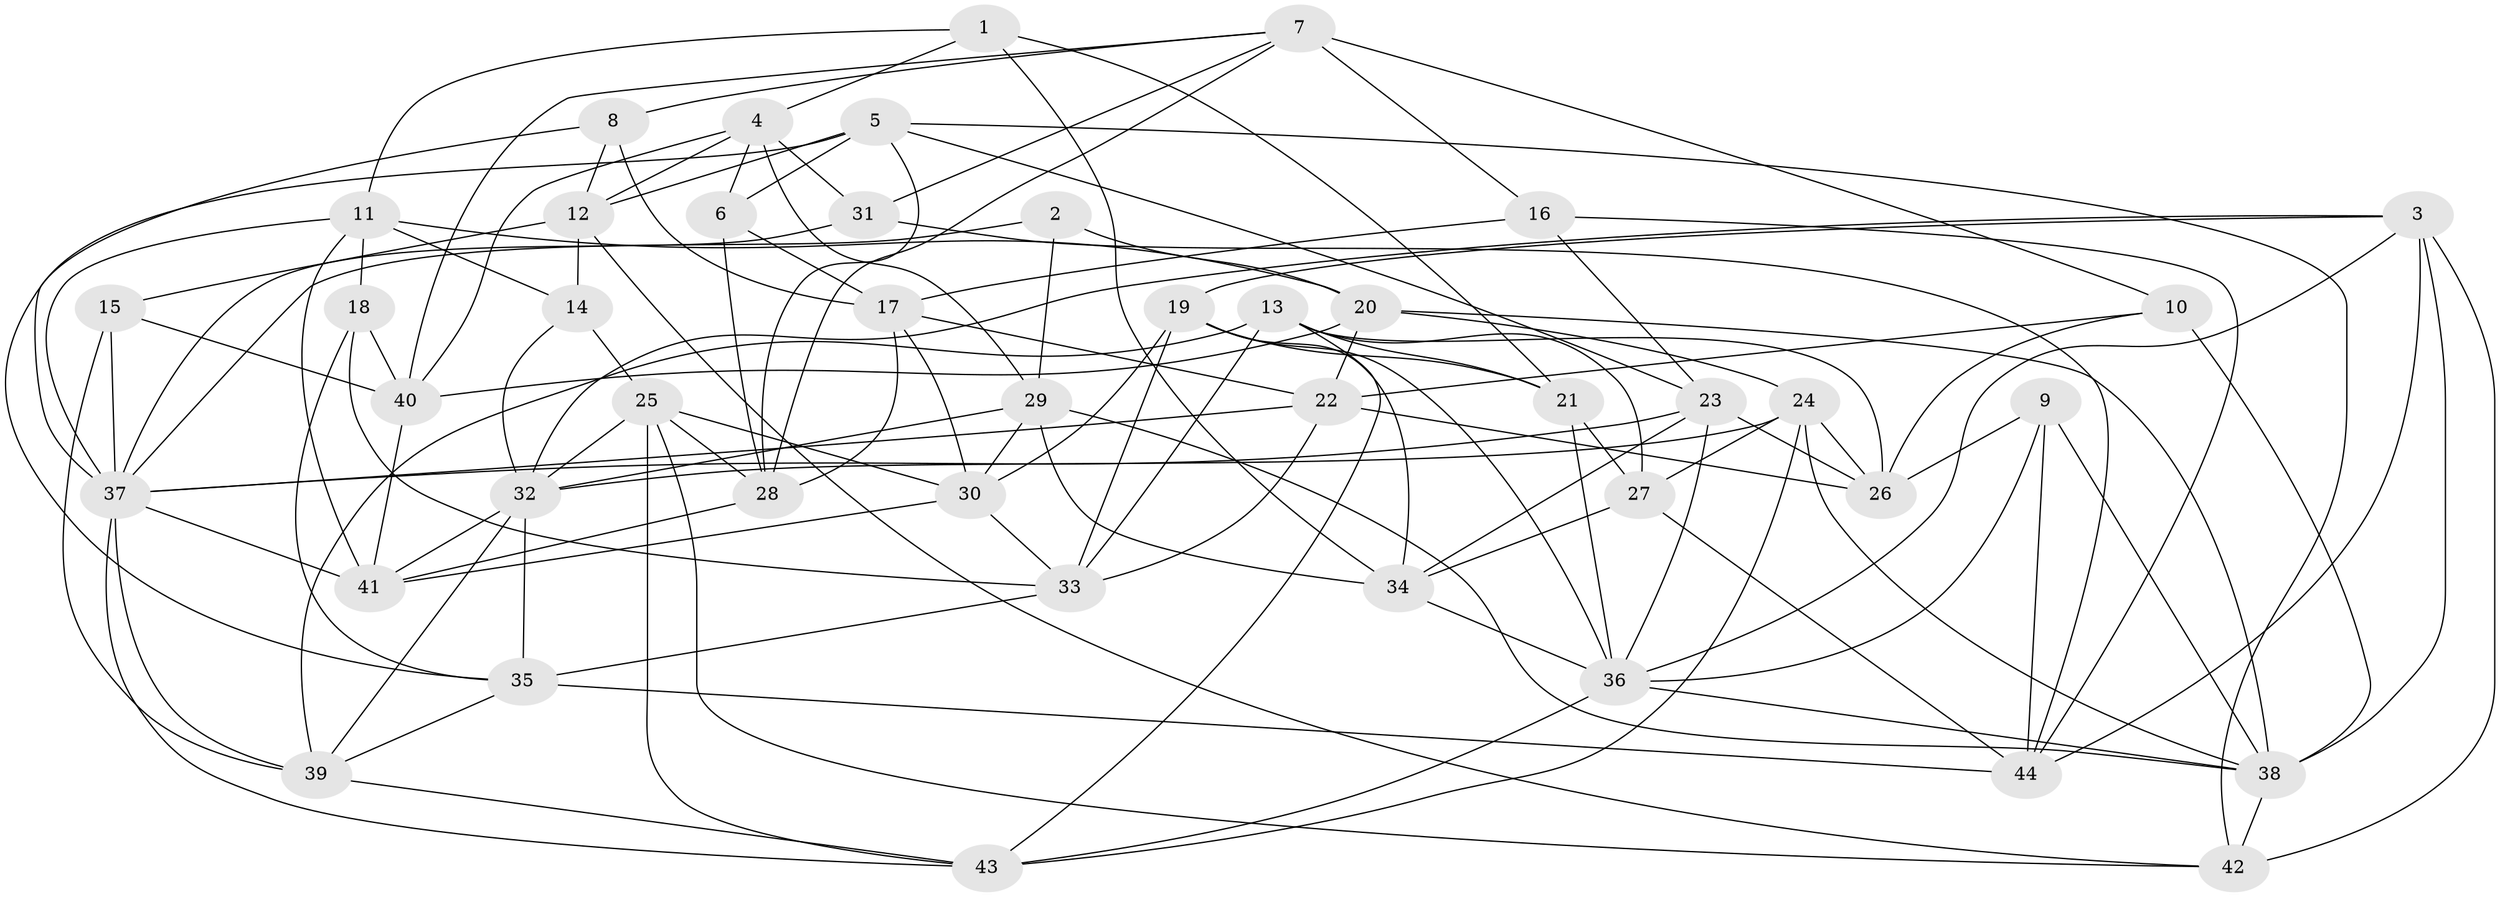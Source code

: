 // original degree distribution, {4: 1.0}
// Generated by graph-tools (version 1.1) at 2025/50/03/09/25 03:50:56]
// undirected, 44 vertices, 124 edges
graph export_dot {
graph [start="1"]
  node [color=gray90,style=filled];
  1;
  2;
  3;
  4;
  5;
  6;
  7;
  8;
  9;
  10;
  11;
  12;
  13;
  14;
  15;
  16;
  17;
  18;
  19;
  20;
  21;
  22;
  23;
  24;
  25;
  26;
  27;
  28;
  29;
  30;
  31;
  32;
  33;
  34;
  35;
  36;
  37;
  38;
  39;
  40;
  41;
  42;
  43;
  44;
  1 -- 4 [weight=1.0];
  1 -- 11 [weight=1.0];
  1 -- 21 [weight=1.0];
  1 -- 34 [weight=1.0];
  2 -- 20 [weight=1.0];
  2 -- 29 [weight=2.0];
  2 -- 37 [weight=1.0];
  3 -- 19 [weight=1.0];
  3 -- 32 [weight=1.0];
  3 -- 36 [weight=1.0];
  3 -- 38 [weight=1.0];
  3 -- 42 [weight=1.0];
  3 -- 44 [weight=1.0];
  4 -- 6 [weight=1.0];
  4 -- 12 [weight=1.0];
  4 -- 29 [weight=1.0];
  4 -- 31 [weight=1.0];
  4 -- 40 [weight=1.0];
  5 -- 6 [weight=1.0];
  5 -- 12 [weight=1.0];
  5 -- 23 [weight=1.0];
  5 -- 28 [weight=1.0];
  5 -- 35 [weight=1.0];
  5 -- 42 [weight=1.0];
  6 -- 17 [weight=1.0];
  6 -- 28 [weight=1.0];
  7 -- 8 [weight=1.0];
  7 -- 10 [weight=1.0];
  7 -- 16 [weight=1.0];
  7 -- 28 [weight=1.0];
  7 -- 31 [weight=1.0];
  7 -- 40 [weight=1.0];
  8 -- 12 [weight=1.0];
  8 -- 17 [weight=1.0];
  8 -- 37 [weight=1.0];
  9 -- 26 [weight=1.0];
  9 -- 36 [weight=1.0];
  9 -- 38 [weight=1.0];
  9 -- 44 [weight=1.0];
  10 -- 22 [weight=1.0];
  10 -- 26 [weight=1.0];
  10 -- 38 [weight=1.0];
  11 -- 14 [weight=1.0];
  11 -- 18 [weight=1.0];
  11 -- 20 [weight=1.0];
  11 -- 37 [weight=1.0];
  11 -- 41 [weight=1.0];
  12 -- 14 [weight=1.0];
  12 -- 15 [weight=1.0];
  12 -- 42 [weight=1.0];
  13 -- 21 [weight=1.0];
  13 -- 26 [weight=1.0];
  13 -- 27 [weight=1.0];
  13 -- 33 [weight=1.0];
  13 -- 39 [weight=1.0];
  13 -- 43 [weight=1.0];
  14 -- 25 [weight=1.0];
  14 -- 32 [weight=1.0];
  15 -- 37 [weight=1.0];
  15 -- 39 [weight=1.0];
  15 -- 40 [weight=1.0];
  16 -- 17 [weight=1.0];
  16 -- 23 [weight=1.0];
  16 -- 44 [weight=1.0];
  17 -- 22 [weight=1.0];
  17 -- 28 [weight=1.0];
  17 -- 30 [weight=1.0];
  18 -- 33 [weight=1.0];
  18 -- 35 [weight=1.0];
  18 -- 40 [weight=1.0];
  19 -- 21 [weight=1.0];
  19 -- 30 [weight=1.0];
  19 -- 33 [weight=1.0];
  19 -- 34 [weight=1.0];
  19 -- 36 [weight=1.0];
  20 -- 22 [weight=1.0];
  20 -- 24 [weight=1.0];
  20 -- 38 [weight=1.0];
  20 -- 40 [weight=1.0];
  21 -- 27 [weight=2.0];
  21 -- 36 [weight=1.0];
  22 -- 26 [weight=1.0];
  22 -- 33 [weight=1.0];
  22 -- 37 [weight=1.0];
  23 -- 26 [weight=1.0];
  23 -- 34 [weight=1.0];
  23 -- 36 [weight=1.0];
  23 -- 37 [weight=1.0];
  24 -- 26 [weight=1.0];
  24 -- 27 [weight=1.0];
  24 -- 32 [weight=1.0];
  24 -- 38 [weight=1.0];
  24 -- 43 [weight=1.0];
  25 -- 28 [weight=1.0];
  25 -- 30 [weight=1.0];
  25 -- 32 [weight=1.0];
  25 -- 42 [weight=1.0];
  25 -- 43 [weight=1.0];
  27 -- 34 [weight=1.0];
  27 -- 44 [weight=1.0];
  28 -- 41 [weight=1.0];
  29 -- 30 [weight=1.0];
  29 -- 32 [weight=1.0];
  29 -- 34 [weight=1.0];
  29 -- 38 [weight=2.0];
  30 -- 33 [weight=1.0];
  30 -- 41 [weight=1.0];
  31 -- 37 [weight=1.0];
  31 -- 44 [weight=1.0];
  32 -- 35 [weight=1.0];
  32 -- 39 [weight=1.0];
  32 -- 41 [weight=1.0];
  33 -- 35 [weight=1.0];
  34 -- 36 [weight=1.0];
  35 -- 39 [weight=1.0];
  35 -- 44 [weight=1.0];
  36 -- 38 [weight=1.0];
  36 -- 43 [weight=1.0];
  37 -- 39 [weight=1.0];
  37 -- 41 [weight=1.0];
  37 -- 43 [weight=1.0];
  38 -- 42 [weight=2.0];
  39 -- 43 [weight=1.0];
  40 -- 41 [weight=1.0];
}
